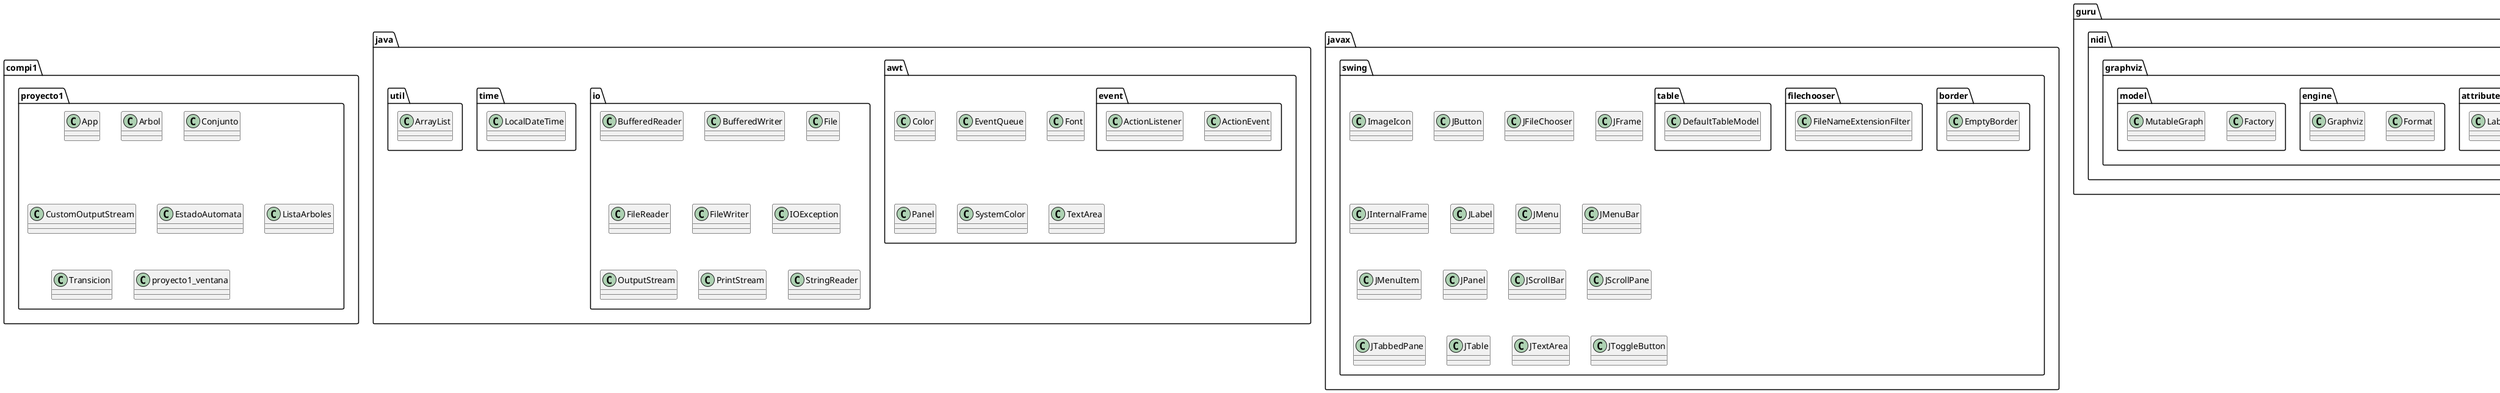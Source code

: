 @startuml
class compi1.proyecto1.App
class compi1.proyecto1.Arbol
class compi1.proyecto1.Conjunto
class compi1.proyecto1.CustomOutputStream
class compi1.proyecto1.EstadoAutomata
class compi1.proyecto1.ListaArboles
class compi1.proyecto1.Transicion
class compi1.proyecto1.proyecto1_ventana
class guru.nidi.graphviz.attribute.Label
class guru.nidi.graphviz.engine.Format
class guru.nidi.graphviz.engine.Graphviz
class guru.nidi.graphviz.model.Factory
class guru.nidi.graphviz.model.MutableGraph
class java.awt.Color
class java.awt.EventQueue
class java.awt.Font
class java.awt.Panel
class java.awt.SystemColor
class java.awt.TextArea
class java.awt.event.ActionEvent
class java.awt.event.ActionListener
class java.io.BufferedReader
class java.io.BufferedWriter
class java.io.File
class java.io.FileReader
class java.io.FileWriter
class java.io.IOException
class java.io.OutputStream
class java.io.PrintStream
class java.io.StringReader
class java.time.LocalDateTime
class java.util.ArrayList
class javax.swing.ImageIcon
class javax.swing.JButton
class javax.swing.JFileChooser
class javax.swing.JFrame
class javax.swing.JInternalFrame
class javax.swing.JLabel
class javax.swing.JMenu
class javax.swing.JMenuBar
class javax.swing.JMenuItem
class javax.swing.JPanel
class javax.swing.JScrollBar
class javax.swing.JScrollPane
class javax.swing.JTabbedPane
class javax.swing.JTable
class javax.swing.JTextArea
class javax.swing.JToggleButton
class javax.swing.border.EmptyBorder
class javax.swing.filechooser.FileNameExtensionFilter
class javax.swing.table.DefaultTableModel
@enduml